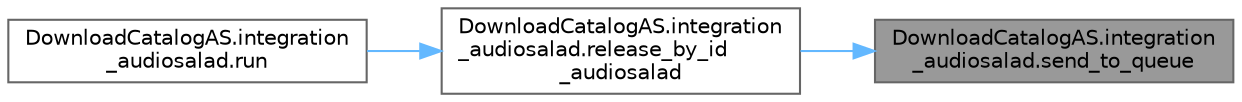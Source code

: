digraph "DownloadCatalogAS.integration_audiosalad.send_to_queue"
{
 // LATEX_PDF_SIZE
  bgcolor="transparent";
  edge [fontname=Helvetica,fontsize=10,labelfontname=Helvetica,labelfontsize=10];
  node [fontname=Helvetica,fontsize=10,shape=box,height=0.2,width=0.4];
  rankdir="RL";
  Node1 [id="Node000001",label="DownloadCatalogAS.integration\l_audiosalad.send_to_queue",height=0.2,width=0.4,color="gray40", fillcolor="grey60", style="filled", fontcolor="black",tooltip=" "];
  Node1 -> Node2 [id="edge1_Node000001_Node000002",dir="back",color="steelblue1",style="solid",tooltip=" "];
  Node2 [id="Node000002",label="DownloadCatalogAS.integration\l_audiosalad.release_by_id\l_audiosalad",height=0.2,width=0.4,color="grey40", fillcolor="white", style="filled",URL="$class_download_catalog_a_s_1_1integration__audiosalad.html#a7acfe7f70138da95c2a3fdcc31012ad4",tooltip=" "];
  Node2 -> Node3 [id="edge2_Node000002_Node000003",dir="back",color="steelblue1",style="solid",tooltip=" "];
  Node3 [id="Node000003",label="DownloadCatalogAS.integration\l_audiosalad.run",height=0.2,width=0.4,color="grey40", fillcolor="white", style="filled",URL="$class_download_catalog_a_s_1_1integration__audiosalad.html#a69b8c31c3e3e0ebc214cc509d7673693",tooltip=" "];
}
